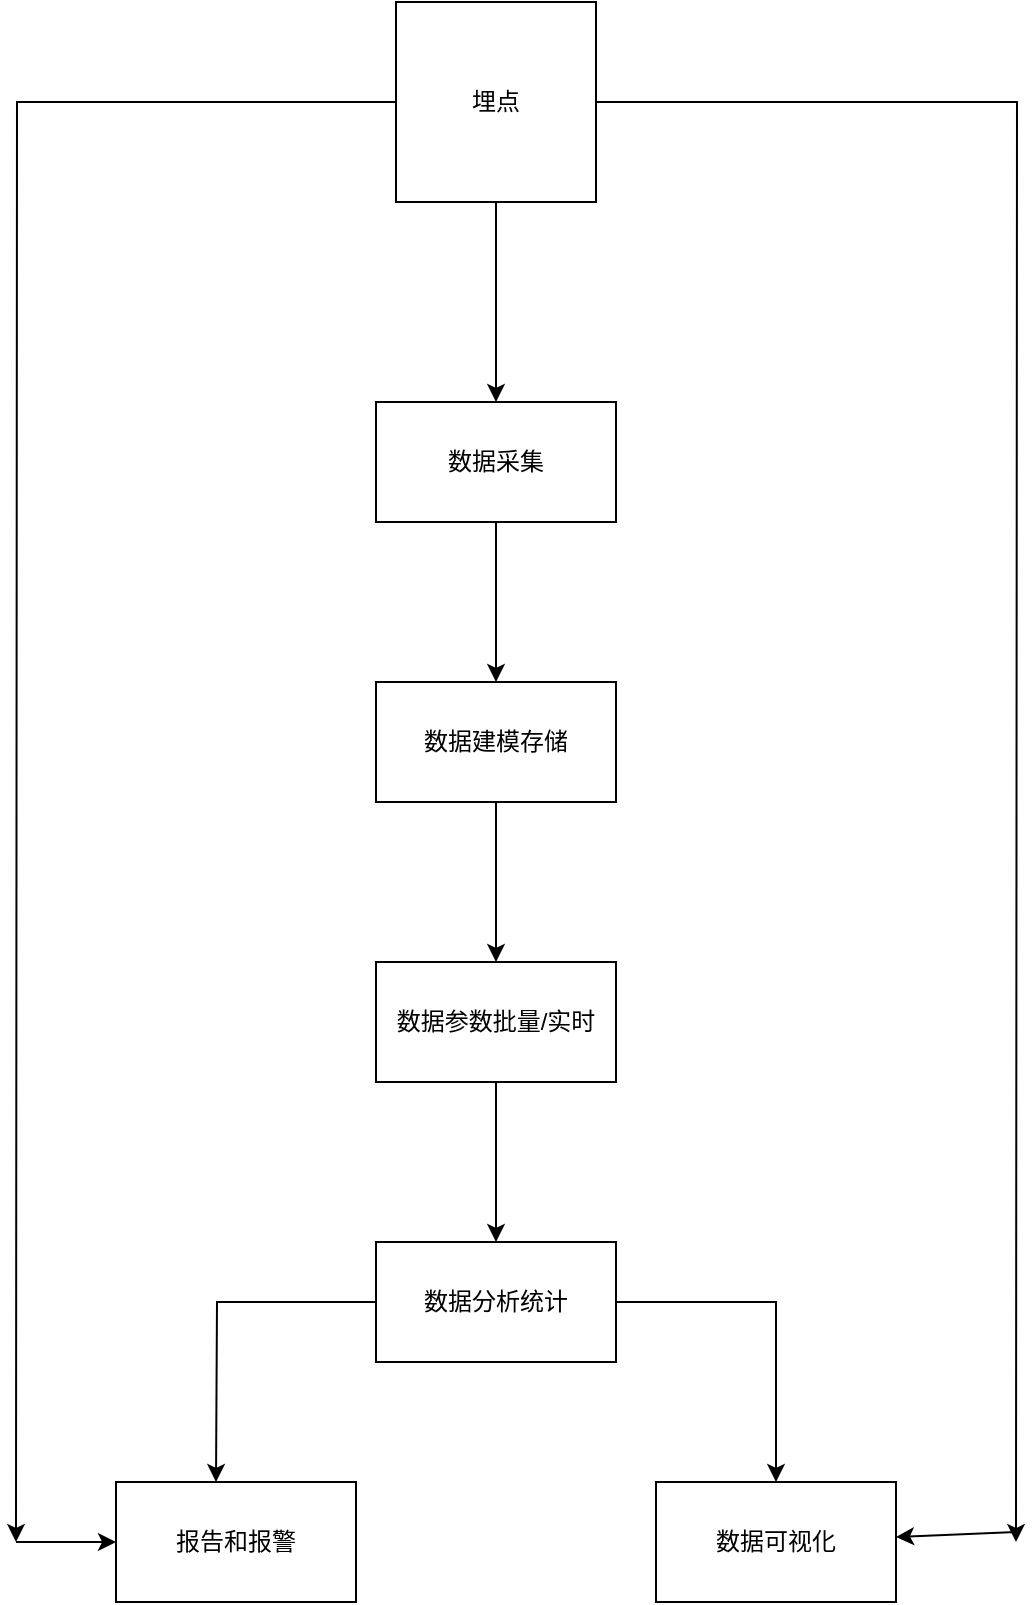 <mxfile version="14.6.6" type="github">
  <diagram id="ZzOVsnrYUJ-dznjSf_1K" name="Page-1">
    <mxGraphModel dx="1422" dy="762" grid="1" gridSize="10" guides="1" tooltips="1" connect="1" arrows="1" fold="1" page="1" pageScale="1" pageWidth="827" pageHeight="1169" math="0" shadow="0">
      <root>
        <mxCell id="0" />
        <mxCell id="1" parent="0" />
        <mxCell id="l8B7FG_E-9vK3loGG6Pk-2" style="edgeStyle=orthogonalEdgeStyle;rounded=0;orthogonalLoop=1;jettySize=auto;html=1;" edge="1" parent="1" source="l8B7FG_E-9vK3loGG6Pk-1">
          <mxGeometry relative="1" as="geometry">
            <mxPoint x="140" y="790" as="targetPoint" />
          </mxGeometry>
        </mxCell>
        <mxCell id="l8B7FG_E-9vK3loGG6Pk-4" style="edgeStyle=orthogonalEdgeStyle;rounded=0;orthogonalLoop=1;jettySize=auto;html=1;" edge="1" parent="1" source="l8B7FG_E-9vK3loGG6Pk-1">
          <mxGeometry relative="1" as="geometry">
            <mxPoint x="640" y="790" as="targetPoint" />
          </mxGeometry>
        </mxCell>
        <mxCell id="l8B7FG_E-9vK3loGG6Pk-6" value="" style="edgeStyle=orthogonalEdgeStyle;rounded=0;orthogonalLoop=1;jettySize=auto;html=1;" edge="1" parent="1" source="l8B7FG_E-9vK3loGG6Pk-1" target="l8B7FG_E-9vK3loGG6Pk-5">
          <mxGeometry relative="1" as="geometry" />
        </mxCell>
        <mxCell id="l8B7FG_E-9vK3loGG6Pk-1" value="埋点" style="whiteSpace=wrap;html=1;aspect=fixed;" vertex="1" parent="1">
          <mxGeometry x="330" y="20" width="100" height="100" as="geometry" />
        </mxCell>
        <mxCell id="l8B7FG_E-9vK3loGG6Pk-8" value="" style="edgeStyle=orthogonalEdgeStyle;rounded=0;orthogonalLoop=1;jettySize=auto;html=1;" edge="1" parent="1" source="l8B7FG_E-9vK3loGG6Pk-5" target="l8B7FG_E-9vK3loGG6Pk-7">
          <mxGeometry relative="1" as="geometry" />
        </mxCell>
        <mxCell id="l8B7FG_E-9vK3loGG6Pk-5" value="数据采集" style="whiteSpace=wrap;html=1;" vertex="1" parent="1">
          <mxGeometry x="320" y="220" width="120" height="60" as="geometry" />
        </mxCell>
        <mxCell id="l8B7FG_E-9vK3loGG6Pk-10" value="" style="edgeStyle=orthogonalEdgeStyle;rounded=0;orthogonalLoop=1;jettySize=auto;html=1;" edge="1" parent="1" source="l8B7FG_E-9vK3loGG6Pk-7" target="l8B7FG_E-9vK3loGG6Pk-9">
          <mxGeometry relative="1" as="geometry" />
        </mxCell>
        <mxCell id="l8B7FG_E-9vK3loGG6Pk-7" value="数据建模存储" style="whiteSpace=wrap;html=1;" vertex="1" parent="1">
          <mxGeometry x="320" y="360" width="120" height="60" as="geometry" />
        </mxCell>
        <mxCell id="l8B7FG_E-9vK3loGG6Pk-12" value="" style="edgeStyle=orthogonalEdgeStyle;rounded=0;orthogonalLoop=1;jettySize=auto;html=1;" edge="1" parent="1" source="l8B7FG_E-9vK3loGG6Pk-9" target="l8B7FG_E-9vK3loGG6Pk-11">
          <mxGeometry relative="1" as="geometry" />
        </mxCell>
        <mxCell id="l8B7FG_E-9vK3loGG6Pk-9" value="数据参数批量/实时" style="whiteSpace=wrap;html=1;" vertex="1" parent="1">
          <mxGeometry x="320" y="500" width="120" height="60" as="geometry" />
        </mxCell>
        <mxCell id="l8B7FG_E-9vK3loGG6Pk-13" style="edgeStyle=orthogonalEdgeStyle;rounded=0;orthogonalLoop=1;jettySize=auto;html=1;" edge="1" parent="1" source="l8B7FG_E-9vK3loGG6Pk-11">
          <mxGeometry relative="1" as="geometry">
            <mxPoint x="240" y="760" as="targetPoint" />
          </mxGeometry>
        </mxCell>
        <mxCell id="l8B7FG_E-9vK3loGG6Pk-20" style="edgeStyle=orthogonalEdgeStyle;rounded=0;orthogonalLoop=1;jettySize=auto;html=1;entryX=0.5;entryY=0;entryDx=0;entryDy=0;" edge="1" parent="1" source="l8B7FG_E-9vK3loGG6Pk-11" target="l8B7FG_E-9vK3loGG6Pk-16">
          <mxGeometry relative="1" as="geometry" />
        </mxCell>
        <mxCell id="l8B7FG_E-9vK3loGG6Pk-11" value="数据分析统计" style="whiteSpace=wrap;html=1;" vertex="1" parent="1">
          <mxGeometry x="320" y="640" width="120" height="60" as="geometry" />
        </mxCell>
        <mxCell id="l8B7FG_E-9vK3loGG6Pk-14" value="报告和报警" style="rounded=0;whiteSpace=wrap;html=1;" vertex="1" parent="1">
          <mxGeometry x="190" y="760" width="120" height="60" as="geometry" />
        </mxCell>
        <mxCell id="l8B7FG_E-9vK3loGG6Pk-15" value="" style="endArrow=classic;html=1;entryX=0;entryY=0.5;entryDx=0;entryDy=0;" edge="1" parent="1" target="l8B7FG_E-9vK3loGG6Pk-14">
          <mxGeometry width="50" height="50" relative="1" as="geometry">
            <mxPoint x="140" y="790" as="sourcePoint" />
            <mxPoint x="190" y="740" as="targetPoint" />
          </mxGeometry>
        </mxCell>
        <mxCell id="l8B7FG_E-9vK3loGG6Pk-16" value="数据可视化" style="rounded=0;whiteSpace=wrap;html=1;" vertex="1" parent="1">
          <mxGeometry x="460" y="760" width="120" height="60" as="geometry" />
        </mxCell>
        <mxCell id="l8B7FG_E-9vK3loGG6Pk-19" value="" style="endArrow=classic;html=1;" edge="1" parent="1" target="l8B7FG_E-9vK3loGG6Pk-16">
          <mxGeometry width="50" height="50" relative="1" as="geometry">
            <mxPoint x="640" y="785" as="sourcePoint" />
            <mxPoint x="440" y="570" as="targetPoint" />
          </mxGeometry>
        </mxCell>
      </root>
    </mxGraphModel>
  </diagram>
</mxfile>

